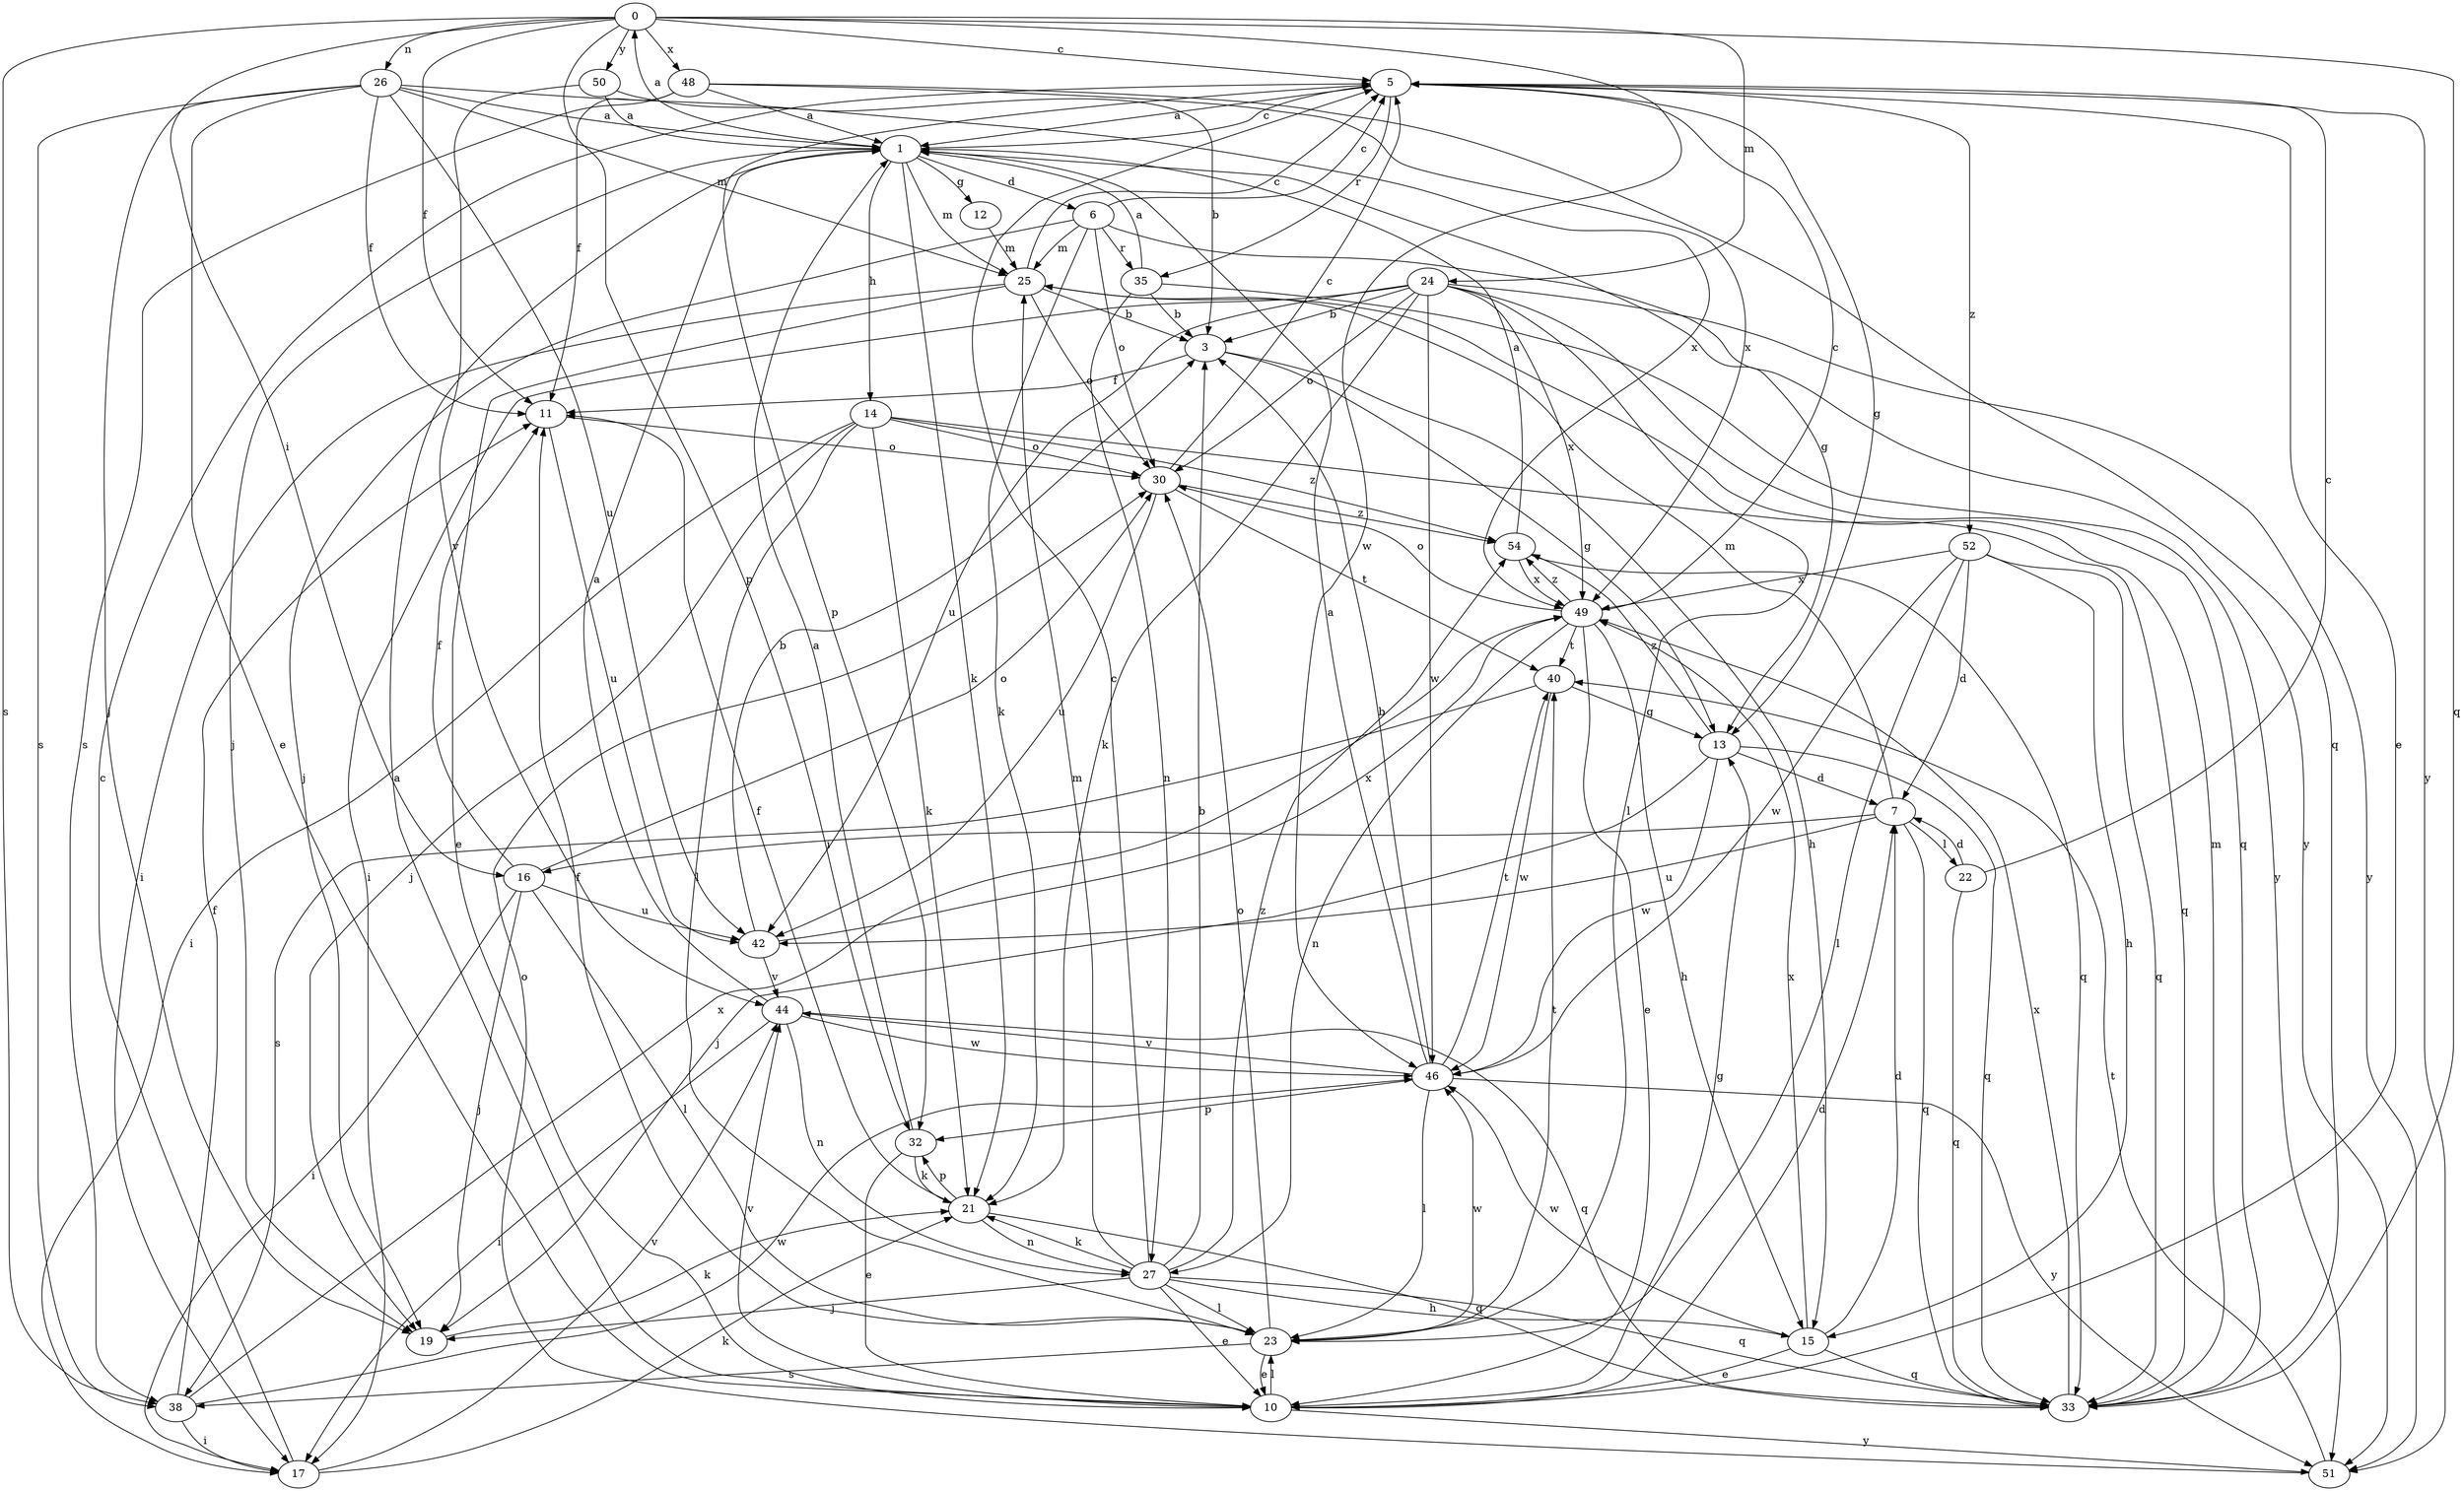 strict digraph  {
0;
1;
3;
5;
6;
7;
10;
11;
12;
13;
14;
15;
16;
17;
19;
21;
22;
23;
24;
25;
26;
27;
30;
32;
33;
35;
38;
40;
42;
44;
46;
48;
49;
50;
51;
52;
54;
0 -> 5  [label=c];
0 -> 11  [label=f];
0 -> 16  [label=i];
0 -> 24  [label=m];
0 -> 26  [label=n];
0 -> 32  [label=p];
0 -> 33  [label=q];
0 -> 38  [label=s];
0 -> 46  [label=w];
0 -> 48  [label=x];
0 -> 50  [label=y];
1 -> 0  [label=a];
1 -> 5  [label=c];
1 -> 6  [label=d];
1 -> 12  [label=g];
1 -> 13  [label=g];
1 -> 14  [label=h];
1 -> 19  [label=j];
1 -> 21  [label=k];
1 -> 25  [label=m];
3 -> 11  [label=f];
3 -> 13  [label=g];
3 -> 15  [label=h];
5 -> 1  [label=a];
5 -> 10  [label=e];
5 -> 13  [label=g];
5 -> 32  [label=p];
5 -> 35  [label=r];
5 -> 51  [label=y];
5 -> 52  [label=z];
6 -> 5  [label=c];
6 -> 19  [label=j];
6 -> 21  [label=k];
6 -> 25  [label=m];
6 -> 30  [label=o];
6 -> 35  [label=r];
6 -> 51  [label=y];
7 -> 16  [label=i];
7 -> 22  [label=l];
7 -> 25  [label=m];
7 -> 33  [label=q];
7 -> 42  [label=u];
10 -> 1  [label=a];
10 -> 7  [label=d];
10 -> 13  [label=g];
10 -> 23  [label=l];
10 -> 44  [label=v];
10 -> 51  [label=y];
11 -> 30  [label=o];
11 -> 42  [label=u];
12 -> 25  [label=m];
13 -> 7  [label=d];
13 -> 19  [label=j];
13 -> 33  [label=q];
13 -> 46  [label=w];
13 -> 54  [label=z];
14 -> 17  [label=i];
14 -> 19  [label=j];
14 -> 21  [label=k];
14 -> 23  [label=l];
14 -> 30  [label=o];
14 -> 33  [label=q];
14 -> 54  [label=z];
15 -> 7  [label=d];
15 -> 10  [label=e];
15 -> 33  [label=q];
15 -> 46  [label=w];
15 -> 49  [label=x];
16 -> 11  [label=f];
16 -> 17  [label=i];
16 -> 19  [label=j];
16 -> 23  [label=l];
16 -> 30  [label=o];
16 -> 42  [label=u];
17 -> 5  [label=c];
17 -> 21  [label=k];
17 -> 44  [label=v];
19 -> 21  [label=k];
21 -> 11  [label=f];
21 -> 27  [label=n];
21 -> 32  [label=p];
21 -> 33  [label=q];
22 -> 5  [label=c];
22 -> 7  [label=d];
22 -> 33  [label=q];
23 -> 10  [label=e];
23 -> 11  [label=f];
23 -> 30  [label=o];
23 -> 38  [label=s];
23 -> 40  [label=t];
23 -> 46  [label=w];
24 -> 3  [label=b];
24 -> 17  [label=i];
24 -> 21  [label=k];
24 -> 23  [label=l];
24 -> 30  [label=o];
24 -> 33  [label=q];
24 -> 42  [label=u];
24 -> 46  [label=w];
24 -> 49  [label=x];
24 -> 51  [label=y];
25 -> 3  [label=b];
25 -> 5  [label=c];
25 -> 10  [label=e];
25 -> 17  [label=i];
25 -> 30  [label=o];
26 -> 1  [label=a];
26 -> 10  [label=e];
26 -> 11  [label=f];
26 -> 19  [label=j];
26 -> 25  [label=m];
26 -> 38  [label=s];
26 -> 42  [label=u];
26 -> 49  [label=x];
27 -> 3  [label=b];
27 -> 5  [label=c];
27 -> 10  [label=e];
27 -> 15  [label=h];
27 -> 19  [label=j];
27 -> 21  [label=k];
27 -> 23  [label=l];
27 -> 25  [label=m];
27 -> 33  [label=q];
27 -> 54  [label=z];
30 -> 5  [label=c];
30 -> 40  [label=t];
30 -> 42  [label=u];
30 -> 54  [label=z];
32 -> 1  [label=a];
32 -> 10  [label=e];
32 -> 21  [label=k];
33 -> 25  [label=m];
33 -> 49  [label=x];
35 -> 1  [label=a];
35 -> 3  [label=b];
35 -> 27  [label=n];
35 -> 51  [label=y];
38 -> 11  [label=f];
38 -> 17  [label=i];
38 -> 46  [label=w];
38 -> 49  [label=x];
40 -> 13  [label=g];
40 -> 38  [label=s];
40 -> 46  [label=w];
42 -> 3  [label=b];
42 -> 44  [label=v];
42 -> 49  [label=x];
44 -> 1  [label=a];
44 -> 17  [label=i];
44 -> 27  [label=n];
44 -> 33  [label=q];
44 -> 46  [label=w];
46 -> 1  [label=a];
46 -> 3  [label=b];
46 -> 23  [label=l];
46 -> 32  [label=p];
46 -> 40  [label=t];
46 -> 44  [label=v];
46 -> 51  [label=y];
48 -> 1  [label=a];
48 -> 11  [label=f];
48 -> 33  [label=q];
48 -> 38  [label=s];
48 -> 49  [label=x];
49 -> 5  [label=c];
49 -> 10  [label=e];
49 -> 15  [label=h];
49 -> 27  [label=n];
49 -> 30  [label=o];
49 -> 40  [label=t];
49 -> 54  [label=z];
50 -> 1  [label=a];
50 -> 3  [label=b];
50 -> 44  [label=v];
51 -> 30  [label=o];
51 -> 40  [label=t];
52 -> 7  [label=d];
52 -> 15  [label=h];
52 -> 23  [label=l];
52 -> 33  [label=q];
52 -> 46  [label=w];
52 -> 49  [label=x];
54 -> 1  [label=a];
54 -> 33  [label=q];
54 -> 49  [label=x];
}
